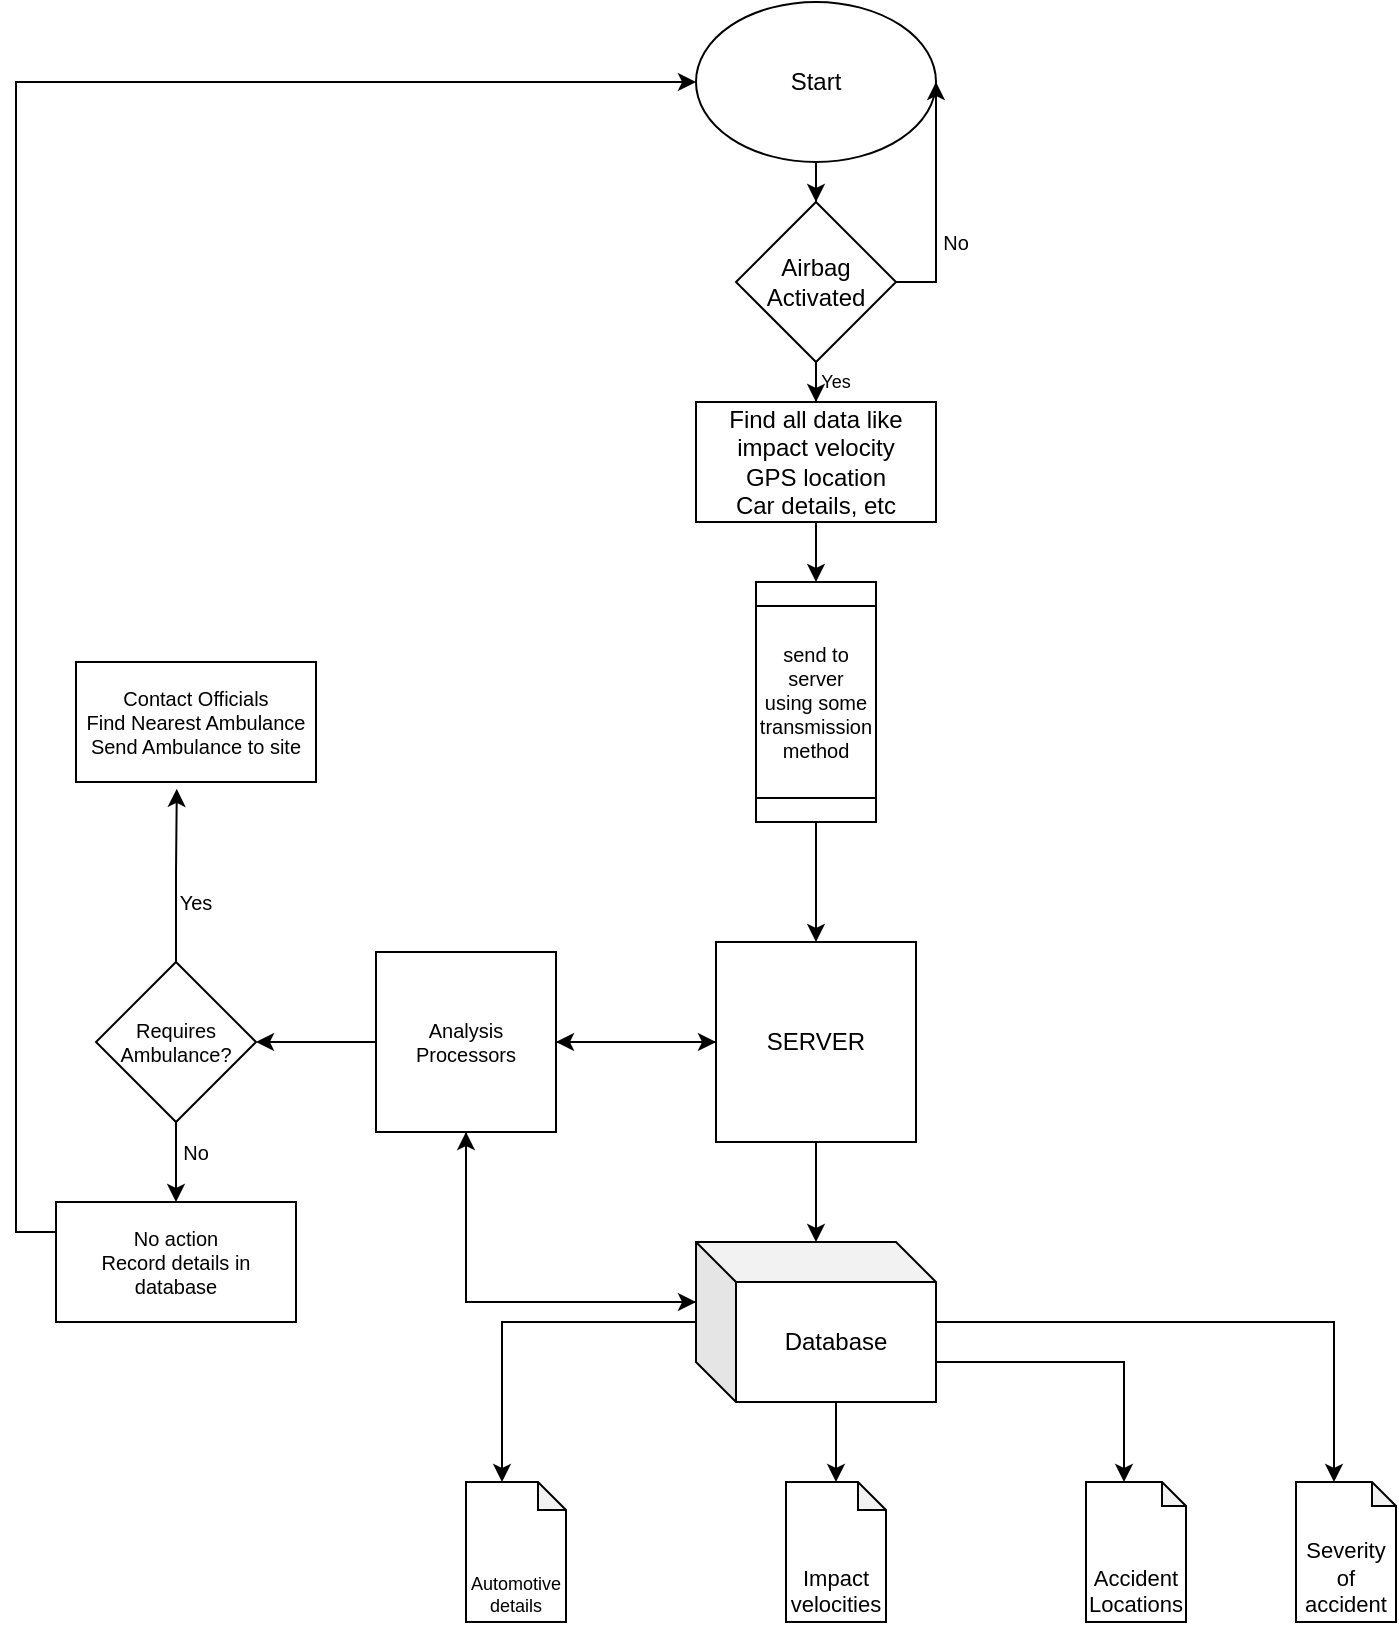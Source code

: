 <mxfile version="10.5.4" type="device"><diagram id="GovVGiuqHv5chCEU2haQ" name="Page-1"><mxGraphModel dx="1010" dy="582" grid="1" gridSize="10" guides="1" tooltips="1" connect="1" arrows="1" fold="1" page="1" pageScale="1" pageWidth="850" pageHeight="1100" math="0" shadow="0"><root><mxCell id="0"/><mxCell id="1" parent="0"/><mxCell id="MKGuO1OK8dQeXDz1uyEF-4" style="edgeStyle=orthogonalEdgeStyle;rounded=0;orthogonalLoop=1;jettySize=auto;html=1;" edge="1" parent="1" source="MKGuO1OK8dQeXDz1uyEF-1" target="MKGuO1OK8dQeXDz1uyEF-3"><mxGeometry relative="1" as="geometry"/></mxCell><mxCell id="MKGuO1OK8dQeXDz1uyEF-1" value="Start" style="ellipse;whiteSpace=wrap;html=1;" vertex="1" parent="1"><mxGeometry x="350" y="10" width="120" height="80" as="geometry"/></mxCell><mxCell id="MKGuO1OK8dQeXDz1uyEF-7" style="edgeStyle=orthogonalEdgeStyle;rounded=0;orthogonalLoop=1;jettySize=auto;html=1;" edge="1" parent="1" source="MKGuO1OK8dQeXDz1uyEF-3" target="MKGuO1OK8dQeXDz1uyEF-6"><mxGeometry relative="1" as="geometry"/></mxCell><mxCell id="MKGuO1OK8dQeXDz1uyEF-58" style="edgeStyle=orthogonalEdgeStyle;rounded=0;orthogonalLoop=1;jettySize=auto;html=1;exitX=1;exitY=0.5;exitDx=0;exitDy=0;entryX=1;entryY=0.5;entryDx=0;entryDy=0;fontSize=10;" edge="1" parent="1" source="MKGuO1OK8dQeXDz1uyEF-3" target="MKGuO1OK8dQeXDz1uyEF-1"><mxGeometry relative="1" as="geometry"/></mxCell><mxCell id="MKGuO1OK8dQeXDz1uyEF-3" value="Airbag Activated&lt;br&gt;" style="rhombus;whiteSpace=wrap;html=1;" vertex="1" parent="1"><mxGeometry x="370" y="110" width="80" height="80" as="geometry"/></mxCell><mxCell id="MKGuO1OK8dQeXDz1uyEF-10" style="edgeStyle=orthogonalEdgeStyle;rounded=0;orthogonalLoop=1;jettySize=auto;html=1;" edge="1" parent="1" source="MKGuO1OK8dQeXDz1uyEF-6" target="MKGuO1OK8dQeXDz1uyEF-8"><mxGeometry relative="1" as="geometry"/></mxCell><mxCell id="MKGuO1OK8dQeXDz1uyEF-6" value="Find all data like&lt;br&gt;impact velocity&lt;br&gt;GPS location&lt;br&gt;Car details, etc&lt;br&gt;" style="rounded=0;whiteSpace=wrap;html=1;" vertex="1" parent="1"><mxGeometry x="350" y="210" width="120" height="60" as="geometry"/></mxCell><mxCell id="MKGuO1OK8dQeXDz1uyEF-12" style="edgeStyle=orthogonalEdgeStyle;rounded=0;orthogonalLoop=1;jettySize=auto;html=1;entryX=0.5;entryY=0;entryDx=0;entryDy=0;" edge="1" parent="1" source="MKGuO1OK8dQeXDz1uyEF-8" target="MKGuO1OK8dQeXDz1uyEF-11"><mxGeometry relative="1" as="geometry"/></mxCell><mxCell id="MKGuO1OK8dQeXDz1uyEF-8" value="send to server&lt;br style=&quot;font-size: 10px;&quot;&gt;using some transmission method&lt;br style=&quot;font-size: 10px;&quot;&gt;" style="shape=process;whiteSpace=wrap;html=1;backgroundOutline=1;direction=south;fontSize=10;" vertex="1" parent="1"><mxGeometry x="380" y="300" width="60" height="120" as="geometry"/></mxCell><mxCell id="MKGuO1OK8dQeXDz1uyEF-32" style="edgeStyle=orthogonalEdgeStyle;rounded=0;orthogonalLoop=1;jettySize=auto;html=1;fontSize=10;" edge="1" parent="1" source="MKGuO1OK8dQeXDz1uyEF-11" target="MKGuO1OK8dQeXDz1uyEF-13"><mxGeometry relative="1" as="geometry"/></mxCell><mxCell id="MKGuO1OK8dQeXDz1uyEF-34" style="edgeStyle=orthogonalEdgeStyle;rounded=0;orthogonalLoop=1;jettySize=auto;html=1;entryX=1;entryY=0.5;entryDx=0;entryDy=0;fontSize=10;" edge="1" parent="1" source="MKGuO1OK8dQeXDz1uyEF-11" target="MKGuO1OK8dQeXDz1uyEF-23"><mxGeometry relative="1" as="geometry"/></mxCell><mxCell id="MKGuO1OK8dQeXDz1uyEF-11" value="SERVER" style="whiteSpace=wrap;html=1;aspect=fixed;" vertex="1" parent="1"><mxGeometry x="360" y="480" width="100" height="100" as="geometry"/></mxCell><mxCell id="MKGuO1OK8dQeXDz1uyEF-29" style="edgeStyle=orthogonalEdgeStyle;rounded=0;orthogonalLoop=1;jettySize=auto;html=1;entryX=0;entryY=0;entryDx=18;entryDy=0;entryPerimeter=0;fontSize=10;" edge="1" parent="1" source="MKGuO1OK8dQeXDz1uyEF-13" target="MKGuO1OK8dQeXDz1uyEF-17"><mxGeometry relative="1" as="geometry"/></mxCell><mxCell id="MKGuO1OK8dQeXDz1uyEF-30" style="edgeStyle=orthogonalEdgeStyle;rounded=0;orthogonalLoop=1;jettySize=auto;html=1;entryX=0;entryY=0;entryDx=19;entryDy=0;entryPerimeter=0;fontSize=10;" edge="1" parent="1" source="MKGuO1OK8dQeXDz1uyEF-13" target="MKGuO1OK8dQeXDz1uyEF-15"><mxGeometry relative="1" as="geometry"><Array as="points"><mxPoint x="564" y="690"/></Array></mxGeometry></mxCell><mxCell id="MKGuO1OK8dQeXDz1uyEF-31" style="edgeStyle=orthogonalEdgeStyle;rounded=0;orthogonalLoop=1;jettySize=auto;html=1;exitX=0;exitY=0;exitDx=70;exitDy=80;exitPerimeter=0;entryX=0.5;entryY=0;entryDx=0;entryDy=0;entryPerimeter=0;fontSize=10;" edge="1" parent="1" source="MKGuO1OK8dQeXDz1uyEF-13" target="MKGuO1OK8dQeXDz1uyEF-16"><mxGeometry relative="1" as="geometry"/></mxCell><mxCell id="MKGuO1OK8dQeXDz1uyEF-43" style="edgeStyle=orthogonalEdgeStyle;rounded=0;orthogonalLoop=1;jettySize=auto;html=1;entryX=0;entryY=0;entryDx=19;entryDy=0;entryPerimeter=0;fontSize=10;" edge="1" parent="1" source="MKGuO1OK8dQeXDz1uyEF-13" target="MKGuO1OK8dQeXDz1uyEF-42"><mxGeometry relative="1" as="geometry"/></mxCell><mxCell id="MKGuO1OK8dQeXDz1uyEF-44" style="edgeStyle=orthogonalEdgeStyle;rounded=0;orthogonalLoop=1;jettySize=auto;html=1;exitX=0;exitY=0;exitDx=0;exitDy=30;exitPerimeter=0;entryX=0.5;entryY=1;entryDx=0;entryDy=0;fontSize=10;" edge="1" parent="1" source="MKGuO1OK8dQeXDz1uyEF-13" target="MKGuO1OK8dQeXDz1uyEF-23"><mxGeometry relative="1" as="geometry"/></mxCell><mxCell id="MKGuO1OK8dQeXDz1uyEF-13" value="Database&lt;br&gt;" style="shape=cube;whiteSpace=wrap;html=1;boundedLbl=1;backgroundOutline=1;darkOpacity=0.05;darkOpacity2=0.1;" vertex="1" parent="1"><mxGeometry x="350" y="630" width="120" height="80" as="geometry"/></mxCell><mxCell id="MKGuO1OK8dQeXDz1uyEF-15" value="Accident Locations" style="shape=note;whiteSpace=wrap;html=1;backgroundOutline=1;darkOpacity=0.05;fontSize=11;verticalAlign=bottom;size=12;" vertex="1" parent="1"><mxGeometry x="545" y="750" width="50" height="70" as="geometry"/></mxCell><mxCell id="MKGuO1OK8dQeXDz1uyEF-16" value="Impact velocities" style="shape=note;whiteSpace=wrap;html=1;backgroundOutline=1;darkOpacity=0.05;fontSize=11;verticalAlign=bottom;size=14;" vertex="1" parent="1"><mxGeometry x="395" y="750" width="50" height="70" as="geometry"/></mxCell><mxCell id="MKGuO1OK8dQeXDz1uyEF-17" value="Automotive details" style="shape=note;whiteSpace=wrap;html=1;backgroundOutline=1;darkOpacity=0.05;fontSize=9;verticalAlign=bottom;size=14;" vertex="1" parent="1"><mxGeometry x="235" y="750" width="50" height="70" as="geometry"/></mxCell><mxCell id="MKGuO1OK8dQeXDz1uyEF-21" value="Yes" style="text;html=1;strokeColor=none;fillColor=none;align=center;verticalAlign=middle;whiteSpace=wrap;rounded=0;fontSize=9;" vertex="1" parent="1"><mxGeometry x="400" y="190" width="40" height="20" as="geometry"/></mxCell><mxCell id="MKGuO1OK8dQeXDz1uyEF-28" style="edgeStyle=orthogonalEdgeStyle;rounded=0;orthogonalLoop=1;jettySize=auto;html=1;fontSize=10;" edge="1" parent="1" source="MKGuO1OK8dQeXDz1uyEF-23" target="MKGuO1OK8dQeXDz1uyEF-27"><mxGeometry relative="1" as="geometry"/></mxCell><mxCell id="MKGuO1OK8dQeXDz1uyEF-33" style="edgeStyle=orthogonalEdgeStyle;rounded=0;orthogonalLoop=1;jettySize=auto;html=1;fontSize=10;" edge="1" parent="1" source="MKGuO1OK8dQeXDz1uyEF-23" target="MKGuO1OK8dQeXDz1uyEF-11"><mxGeometry relative="1" as="geometry"/></mxCell><mxCell id="MKGuO1OK8dQeXDz1uyEF-47" style="edgeStyle=orthogonalEdgeStyle;rounded=0;orthogonalLoop=1;jettySize=auto;html=1;exitX=0.5;exitY=1;exitDx=0;exitDy=0;fontSize=10;entryX=0;entryY=0;entryDx=0;entryDy=30;entryPerimeter=0;" edge="1" parent="1" source="MKGuO1OK8dQeXDz1uyEF-23" target="MKGuO1OK8dQeXDz1uyEF-13"><mxGeometry relative="1" as="geometry"><mxPoint x="235" y="670" as="targetPoint"/></mxGeometry></mxCell><mxCell id="MKGuO1OK8dQeXDz1uyEF-23" value="Analysis&lt;br&gt;Processors&lt;br&gt;" style="whiteSpace=wrap;html=1;aspect=fixed;fontSize=10;" vertex="1" parent="1"><mxGeometry x="190" y="485" width="90" height="90" as="geometry"/></mxCell><mxCell id="MKGuO1OK8dQeXDz1uyEF-37" style="edgeStyle=orthogonalEdgeStyle;rounded=0;orthogonalLoop=1;jettySize=auto;html=1;entryX=0.42;entryY=1.057;entryDx=0;entryDy=0;entryPerimeter=0;fontSize=10;" edge="1" parent="1" source="MKGuO1OK8dQeXDz1uyEF-27" target="MKGuO1OK8dQeXDz1uyEF-36"><mxGeometry relative="1" as="geometry"/></mxCell><mxCell id="MKGuO1OK8dQeXDz1uyEF-48" style="edgeStyle=orthogonalEdgeStyle;rounded=0;orthogonalLoop=1;jettySize=auto;html=1;entryX=0.5;entryY=0;entryDx=0;entryDy=0;fontSize=10;" edge="1" parent="1" source="MKGuO1OK8dQeXDz1uyEF-27" target="MKGuO1OK8dQeXDz1uyEF-41"><mxGeometry relative="1" as="geometry"/></mxCell><mxCell id="MKGuO1OK8dQeXDz1uyEF-27" value="Requires Ambulance?" style="rhombus;whiteSpace=wrap;html=1;fontSize=10;" vertex="1" parent="1"><mxGeometry x="50" y="490" width="80" height="80" as="geometry"/></mxCell><mxCell id="MKGuO1OK8dQeXDz1uyEF-36" value="Contact Officials&lt;br&gt;Find Nearest Ambulance&lt;br&gt;Send Ambulance to site&lt;br&gt;" style="rounded=0;whiteSpace=wrap;html=1;fontSize=10;" vertex="1" parent="1"><mxGeometry x="40" y="340" width="120" height="60" as="geometry"/></mxCell><mxCell id="MKGuO1OK8dQeXDz1uyEF-38" value="Yes" style="text;html=1;strokeColor=none;fillColor=none;align=center;verticalAlign=middle;whiteSpace=wrap;rounded=0;fontSize=10;" vertex="1" parent="1"><mxGeometry x="80" y="450" width="40" height="20" as="geometry"/></mxCell><mxCell id="MKGuO1OK8dQeXDz1uyEF-60" style="edgeStyle=orthogonalEdgeStyle;rounded=0;orthogonalLoop=1;jettySize=auto;html=1;exitX=0;exitY=0.25;exitDx=0;exitDy=0;entryX=0;entryY=0.5;entryDx=0;entryDy=0;fontSize=10;" edge="1" parent="1" source="MKGuO1OK8dQeXDz1uyEF-41" target="MKGuO1OK8dQeXDz1uyEF-1"><mxGeometry relative="1" as="geometry"/></mxCell><mxCell id="MKGuO1OK8dQeXDz1uyEF-41" value="No action&lt;br&gt;Record details in database&lt;br&gt;" style="rounded=0;whiteSpace=wrap;html=1;fontSize=10;" vertex="1" parent="1"><mxGeometry x="30" y="610" width="120" height="60" as="geometry"/></mxCell><mxCell id="MKGuO1OK8dQeXDz1uyEF-42" value="Severity of accident" style="shape=note;whiteSpace=wrap;html=1;backgroundOutline=1;darkOpacity=0.05;fontSize=11;verticalAlign=bottom;size=12;" vertex="1" parent="1"><mxGeometry x="650" y="750" width="50" height="70" as="geometry"/></mxCell><mxCell id="MKGuO1OK8dQeXDz1uyEF-49" value="No" style="text;html=1;strokeColor=none;fillColor=none;align=center;verticalAlign=middle;whiteSpace=wrap;rounded=0;fontSize=10;" vertex="1" parent="1"><mxGeometry x="80" y="575" width="40" height="20" as="geometry"/></mxCell><mxCell id="MKGuO1OK8dQeXDz1uyEF-50" value="No" style="text;html=1;strokeColor=none;fillColor=none;align=center;verticalAlign=middle;whiteSpace=wrap;rounded=0;fontSize=10;" vertex="1" parent="1"><mxGeometry x="460" y="120" width="40" height="20" as="geometry"/></mxCell></root></mxGraphModel></diagram></mxfile>